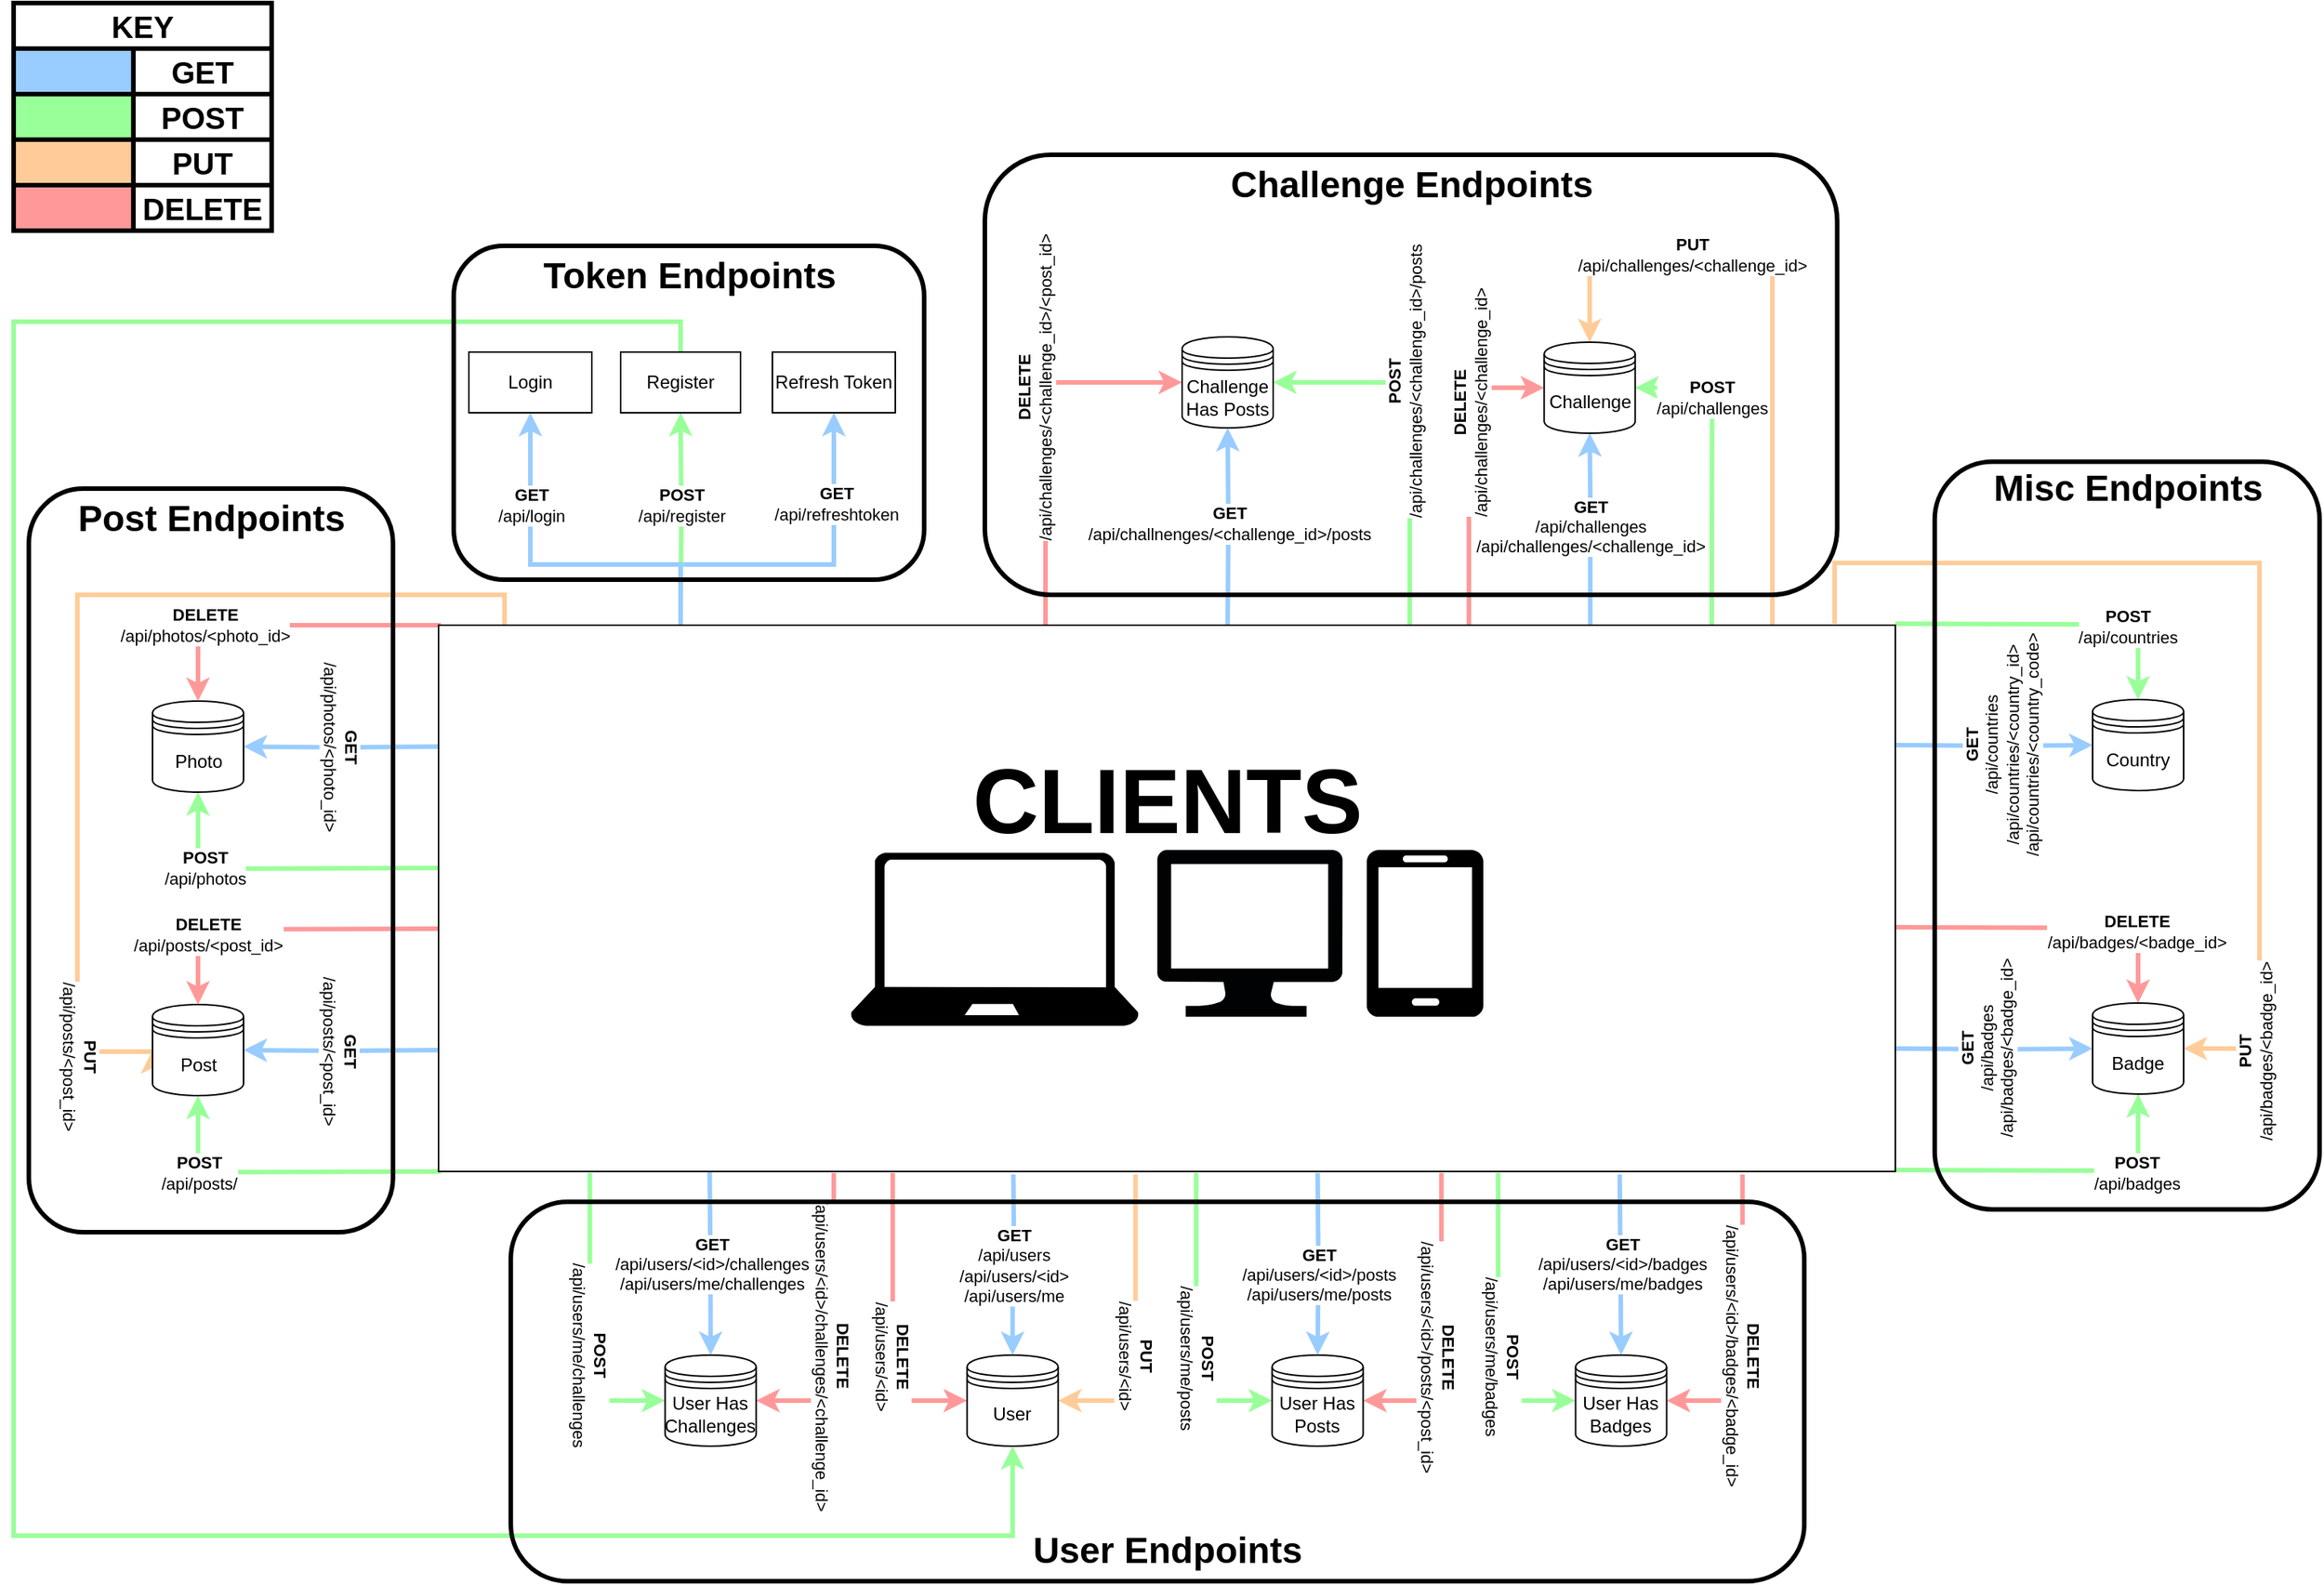 <mxfile version="16.5.2"><diagram id="taD-elSav43wi4Va5aXE" name="Page-1"><mxGraphModel dx="3197" dy="2432" grid="1" gridSize="10" guides="1" tooltips="1" connect="1" arrows="1" fold="1" page="1" pageScale="1" pageWidth="827" pageHeight="1169" math="0" shadow="0"><root><mxCell id="0"/><mxCell id="1" parent="0"/><mxCell id="PhTpWM-nqfyoFsTUOnU5-18" style="edgeStyle=orthogonalEdgeStyle;rounded=0;orthogonalLoop=1;jettySize=auto;html=1;exitX=0.5;exitY=1;exitDx=0;exitDy=0;entryX=0.5;entryY=0;entryDx=0;entryDy=0;strokeColor=#99CCFF;strokeWidth=3;" edge="1" parent="1" target="PhTpWM-nqfyoFsTUOnU5-2"><mxGeometry relative="1" as="geometry"><mxPoint x="298.8" y="441.96" as="sourcePoint"/></mxGeometry></mxCell><mxCell id="PhTpWM-nqfyoFsTUOnU5-31" value="&lt;b&gt;GET&lt;/b&gt;&lt;br&gt;/api/users&lt;br&gt;/api/users/&amp;lt;id&amp;gt;&lt;br&gt;/api/users/me" style="edgeLabel;html=1;align=center;verticalAlign=middle;resizable=0;points=[];rotation=0;" vertex="1" connectable="0" parent="PhTpWM-nqfyoFsTUOnU5-18"><mxGeometry x="-0.167" y="1" relative="1" as="geometry"><mxPoint x="-1" y="10" as="offset"/></mxGeometry></mxCell><mxCell id="PhTpWM-nqfyoFsTUOnU5-19" style="edgeStyle=orthogonalEdgeStyle;rounded=0;orthogonalLoop=1;jettySize=auto;html=1;exitX=0.5;exitY=0;exitDx=0;exitDy=0;entryX=0.5;entryY=1;entryDx=0;entryDy=0;strokeColor=#99CCFF;strokeWidth=3;" edge="1" parent="1"><mxGeometry relative="1" as="geometry"><mxPoint x="79.5" y="80" as="sourcePoint"/><mxPoint x="180.5" y="-60" as="targetPoint"/><Array as="points"><mxPoint x="79" y="40"/><mxPoint x="181" y="40"/></Array></mxGeometry></mxCell><mxCell id="PhTpWM-nqfyoFsTUOnU5-20" value="&lt;b&gt;GET&lt;/b&gt;&lt;br&gt;/api/refreshtoken" style="edgeLabel;html=1;align=center;verticalAlign=middle;resizable=0;points=[];rotation=0;" vertex="1" connectable="0" parent="PhTpWM-nqfyoFsTUOnU5-19"><mxGeometry x="0.154" y="-5" relative="1" as="geometry"><mxPoint x="3" y="-45" as="offset"/></mxGeometry></mxCell><mxCell id="PhTpWM-nqfyoFsTUOnU5-25" style="edgeStyle=orthogonalEdgeStyle;rounded=0;orthogonalLoop=1;jettySize=auto;html=1;exitX=0.5;exitY=0;exitDx=0;exitDy=0;entryX=0.5;entryY=1;entryDx=0;entryDy=0;strokeColor=#99FF99;strokeWidth=3;" edge="1" parent="1" target="PhTpWM-nqfyoFsTUOnU5-17"><mxGeometry relative="1" as="geometry"><mxPoint x="79.5" y="80" as="sourcePoint"/></mxGeometry></mxCell><mxCell id="PhTpWM-nqfyoFsTUOnU5-26" value="&lt;b&gt;POST&lt;br&gt;&lt;/b&gt;/api/register" style="edgeLabel;html=1;align=center;verticalAlign=middle;resizable=0;points=[];rotation=0;" vertex="1" connectable="0" parent="PhTpWM-nqfyoFsTUOnU5-25"><mxGeometry x="0.246" relative="1" as="geometry"><mxPoint y="8" as="offset"/></mxGeometry></mxCell><mxCell id="PhTpWM-nqfyoFsTUOnU5-28" style="edgeStyle=orthogonalEdgeStyle;rounded=0;orthogonalLoop=1;jettySize=auto;html=1;exitX=0.5;exitY=0;exitDx=0;exitDy=0;entryX=0.5;entryY=1;entryDx=0;entryDy=0;strokeColor=#99CCFF;strokeWidth=3;" edge="1" parent="1" target="PhTpWM-nqfyoFsTUOnU5-16"><mxGeometry relative="1" as="geometry"><mxPoint x="79.5" y="80" as="sourcePoint"/><Array as="points"><mxPoint x="79" y="40"/><mxPoint x="-19" y="40"/></Array></mxGeometry></mxCell><mxCell id="PhTpWM-nqfyoFsTUOnU5-29" value="&lt;b&gt;GET&lt;/b&gt;&lt;br&gt;/api/login" style="edgeLabel;html=1;align=center;verticalAlign=middle;resizable=0;points=[];rotation=0;" vertex="1" connectable="0" parent="PhTpWM-nqfyoFsTUOnU5-28"><mxGeometry x="0.43" y="-1" relative="1" as="geometry"><mxPoint x="-1" y="-7" as="offset"/></mxGeometry></mxCell><mxCell id="PhTpWM-nqfyoFsTUOnU5-32" style="edgeStyle=orthogonalEdgeStyle;rounded=0;orthogonalLoop=1;jettySize=auto;html=1;entryX=1;entryY=0.5;entryDx=0;entryDy=0;strokeWidth=3;strokeColor=#FFCC99;" edge="1" parent="1" target="PhTpWM-nqfyoFsTUOnU5-2"><mxGeometry relative="1" as="geometry"><mxPoint x="379.3" y="441.96" as="sourcePoint"/><mxPoint x="338.3" y="590.96" as="targetPoint"/><Array as="points"><mxPoint x="379.3" y="590.96"/></Array></mxGeometry></mxCell><mxCell id="PhTpWM-nqfyoFsTUOnU5-33" value="&lt;b&gt;PUT&lt;/b&gt;&lt;br&gt;/api/users/&amp;lt;id&amp;gt;" style="edgeLabel;html=1;align=center;verticalAlign=middle;resizable=0;points=[];rotation=90;" vertex="1" connectable="0" parent="PhTpWM-nqfyoFsTUOnU5-32"><mxGeometry x="-0.43" relative="1" as="geometry"><mxPoint y="62" as="offset"/></mxGeometry></mxCell><mxCell id="PhTpWM-nqfyoFsTUOnU5-34" style="edgeStyle=orthogonalEdgeStyle;rounded=0;orthogonalLoop=1;jettySize=auto;html=1;entryX=0;entryY=0.5;entryDx=0;entryDy=0;strokeColor=#FF9999;strokeWidth=3;" edge="1" parent="1" target="PhTpWM-nqfyoFsTUOnU5-2"><mxGeometry relative="1" as="geometry"><mxPoint x="219.3" y="440.96" as="sourcePoint"/><Array as="points"><mxPoint x="219.3" y="590.96"/></Array></mxGeometry></mxCell><mxCell id="PhTpWM-nqfyoFsTUOnU5-35" value="&lt;b&gt;DELETE&lt;/b&gt;&lt;br&gt;/api/users/&amp;lt;id&amp;gt;" style="edgeLabel;html=1;align=center;verticalAlign=middle;resizable=0;points=[];rotation=90;" vertex="1" connectable="0" parent="PhTpWM-nqfyoFsTUOnU5-34"><mxGeometry x="-0.344" relative="1" as="geometry"><mxPoint y="55" as="offset"/></mxGeometry></mxCell><mxCell id="PhTpWM-nqfyoFsTUOnU5-2" value="User" style="shape=datastore;whiteSpace=wrap;html=1;" vertex="1" parent="1"><mxGeometry x="268.3" y="560.96" width="60" height="60" as="geometry"/></mxCell><mxCell id="PhTpWM-nqfyoFsTUOnU5-42" style="edgeStyle=orthogonalEdgeStyle;rounded=0;orthogonalLoop=1;jettySize=auto;html=1;entryX=0.5;entryY=0;entryDx=0;entryDy=0;strokeColor=#99CCFF;strokeWidth=3;" edge="1" parent="1" target="PhTpWM-nqfyoFsTUOnU5-3"><mxGeometry relative="1" as="geometry"><mxPoint x="499.3" y="440.96" as="sourcePoint"/></mxGeometry></mxCell><mxCell id="PhTpWM-nqfyoFsTUOnU5-43" value="&lt;b&gt;GET&lt;/b&gt;&lt;br&gt;/api/users/&amp;lt;id&amp;gt;/posts&lt;br&gt;/api/users/me/posts" style="edgeLabel;html=1;align=center;verticalAlign=middle;resizable=0;points=[];" vertex="1" connectable="0" parent="PhTpWM-nqfyoFsTUOnU5-42"><mxGeometry x="-0.277" relative="1" as="geometry"><mxPoint y="23" as="offset"/></mxGeometry></mxCell><mxCell id="PhTpWM-nqfyoFsTUOnU5-45" style="edgeStyle=orthogonalEdgeStyle;rounded=0;orthogonalLoop=1;jettySize=auto;html=1;exitX=0.757;exitY=1;exitDx=0;exitDy=0;exitPerimeter=0;entryX=1;entryY=0.5;entryDx=0;entryDy=0;strokeColor=#FF9999;strokeWidth=3;" edge="1" parent="1" target="PhTpWM-nqfyoFsTUOnU5-3"><mxGeometry relative="1" as="geometry"><mxPoint x="579.3" y="470.96" as="targetPoint"/><mxPoint x="580.88" y="440.96" as="sourcePoint"/><Array as="points"><mxPoint x="581.3" y="590.96"/></Array></mxGeometry></mxCell><mxCell id="PhTpWM-nqfyoFsTUOnU5-46" value="&lt;b&gt;DELETE&lt;/b&gt;&lt;br&gt;/api/users/&amp;lt;id&amp;gt;/posts/&amp;lt;post_id&amp;gt;" style="edgeLabel;html=1;align=center;verticalAlign=middle;resizable=0;points=[];rotation=90;" vertex="1" connectable="0" parent="PhTpWM-nqfyoFsTUOnU5-45"><mxGeometry x="-0.46" y="1" relative="1" as="geometry"><mxPoint x="-3" y="66" as="offset"/></mxGeometry></mxCell><mxCell id="PhTpWM-nqfyoFsTUOnU5-53" style="edgeStyle=orthogonalEdgeStyle;rounded=0;orthogonalLoop=1;jettySize=auto;html=1;entryX=0;entryY=0.5;entryDx=0;entryDy=0;strokeColor=#99FF99;strokeWidth=3;" edge="1" parent="1" target="PhTpWM-nqfyoFsTUOnU5-3"><mxGeometry relative="1" as="geometry"><mxPoint x="419.3" y="500.96" as="targetPoint"/><mxPoint x="419.3" y="440.96" as="sourcePoint"/><Array as="points"><mxPoint x="419.3" y="440.96"/><mxPoint x="419.3" y="590.96"/></Array></mxGeometry></mxCell><mxCell id="PhTpWM-nqfyoFsTUOnU5-54" value="&lt;b&gt;POST&lt;/b&gt;&lt;br&gt;/api/users/me/posts" style="edgeLabel;html=1;align=center;verticalAlign=middle;resizable=0;points=[];rotation=90;" vertex="1" connectable="0" parent="PhTpWM-nqfyoFsTUOnU5-53"><mxGeometry x="-0.733" y="1" relative="1" as="geometry"><mxPoint y="95" as="offset"/></mxGeometry></mxCell><mxCell id="PhTpWM-nqfyoFsTUOnU5-3" value="User Has Posts" style="shape=datastore;whiteSpace=wrap;html=1;" vertex="1" parent="1"><mxGeometry x="469.3" y="560.96" width="60" height="60" as="geometry"/></mxCell><mxCell id="PhTpWM-nqfyoFsTUOnU5-48" style="edgeStyle=orthogonalEdgeStyle;rounded=0;orthogonalLoop=1;jettySize=auto;html=1;exitX=0.882;exitY=1.013;exitDx=0;exitDy=0;exitPerimeter=0;entryX=0.5;entryY=0;entryDx=0;entryDy=0;strokeColor=#99CCFF;strokeWidth=3;" edge="1" parent="1" target="PhTpWM-nqfyoFsTUOnU5-4"><mxGeometry relative="1" as="geometry"><mxPoint x="699.3" y="450.96" as="targetPoint"/><mxPoint x="698.38" y="442" as="sourcePoint"/></mxGeometry></mxCell><mxCell id="PhTpWM-nqfyoFsTUOnU5-49" value="&lt;b&gt;GET&lt;/b&gt;&lt;br&gt;/api/users/&amp;lt;id&amp;gt;/badges&lt;br&gt;/api/users/me/badges" style="edgeLabel;html=1;align=center;verticalAlign=middle;resizable=0;points=[];" vertex="1" connectable="0" parent="PhTpWM-nqfyoFsTUOnU5-48"><mxGeometry x="-0.25" y="1" relative="1" as="geometry"><mxPoint y="14" as="offset"/></mxGeometry></mxCell><mxCell id="PhTpWM-nqfyoFsTUOnU5-51" style="edgeStyle=orthogonalEdgeStyle;rounded=0;orthogonalLoop=1;jettySize=auto;html=1;entryX=1;entryY=0.5;entryDx=0;entryDy=0;strokeColor=#FF9999;strokeWidth=3;" edge="1" parent="1" target="PhTpWM-nqfyoFsTUOnU5-4"><mxGeometry relative="1" as="geometry"><mxPoint x="789.3" y="590.96" as="targetPoint"/><mxPoint x="779.3" y="441.96" as="sourcePoint"/><Array as="points"><mxPoint x="779.3" y="441.96"/><mxPoint x="779.3" y="590.96"/></Array></mxGeometry></mxCell><mxCell id="PhTpWM-nqfyoFsTUOnU5-52" value="&lt;b&gt;DELETE&lt;/b&gt;&lt;br&gt;/api/users/&amp;lt;id&amp;gt;/badges/&amp;lt;badge_id&amp;gt;" style="edgeLabel;html=1;align=center;verticalAlign=middle;resizable=0;points=[];rotation=90;" vertex="1" connectable="0" parent="PhTpWM-nqfyoFsTUOnU5-51"><mxGeometry x="-0.397" y="3" relative="1" as="geometry"><mxPoint x="-3" y="59" as="offset"/></mxGeometry></mxCell><mxCell id="PhTpWM-nqfyoFsTUOnU5-55" style="edgeStyle=orthogonalEdgeStyle;rounded=0;orthogonalLoop=1;jettySize=auto;html=1;entryX=0;entryY=0.5;entryDx=0;entryDy=0;strokeColor=#99FF99;strokeWidth=3;" edge="1" parent="1" target="PhTpWM-nqfyoFsTUOnU5-4"><mxGeometry relative="1" as="geometry"><mxPoint x="619.3" y="590.96" as="targetPoint"/><mxPoint x="618.3" y="440.96" as="sourcePoint"/><Array as="points"><mxPoint x="618.3" y="590.96"/></Array></mxGeometry></mxCell><mxCell id="PhTpWM-nqfyoFsTUOnU5-56" value="&lt;b&gt;POST&lt;/b&gt;&lt;br&gt;/api/users/me/badges" style="edgeLabel;html=1;align=center;verticalAlign=middle;resizable=0;points=[];rotation=90;" vertex="1" connectable="0" parent="PhTpWM-nqfyoFsTUOnU5-55"><mxGeometry x="0.071" y="3" relative="1" as="geometry"><mxPoint y="13" as="offset"/></mxGeometry></mxCell><mxCell id="PhTpWM-nqfyoFsTUOnU5-4" value="User Has Badges" style="shape=datastore;whiteSpace=wrap;html=1;" vertex="1" parent="1"><mxGeometry x="669.3" y="560.96" width="60" height="60" as="geometry"/></mxCell><mxCell id="PhTpWM-nqfyoFsTUOnU5-58" style="edgeStyle=orthogonalEdgeStyle;rounded=0;orthogonalLoop=1;jettySize=auto;html=1;exitX=0.244;exitY=0.988;exitDx=0;exitDy=0;exitPerimeter=0;entryX=0.5;entryY=0;entryDx=0;entryDy=0;strokeColor=#99CCFF;strokeWidth=3;" edge="1" parent="1" target="PhTpWM-nqfyoFsTUOnU5-5"><mxGeometry relative="1" as="geometry"><mxPoint x="99.3" y="510.96" as="targetPoint"/><mxPoint x="98.66" y="440" as="sourcePoint"/></mxGeometry></mxCell><mxCell id="PhTpWM-nqfyoFsTUOnU5-59" value="&lt;b&gt;GET&lt;/b&gt;&lt;br&gt;/api/users/&amp;lt;id&amp;gt;/challenges&lt;br&gt;/api/users/me/challenges" style="edgeLabel;html=1;align=center;verticalAlign=middle;resizable=0;points=[];" vertex="1" connectable="0" parent="PhTpWM-nqfyoFsTUOnU5-58"><mxGeometry x="-0.244" y="-1" relative="1" as="geometry"><mxPoint x="2" y="15" as="offset"/></mxGeometry></mxCell><mxCell id="PhTpWM-nqfyoFsTUOnU5-60" style="edgeStyle=orthogonalEdgeStyle;rounded=0;orthogonalLoop=1;jettySize=auto;html=1;exitX=0.331;exitY=1;exitDx=0;exitDy=0;exitPerimeter=0;entryX=1;entryY=0.5;entryDx=0;entryDy=0;strokeColor=#FF9999;strokeWidth=3;" edge="1" parent="1" target="PhTpWM-nqfyoFsTUOnU5-5"><mxGeometry relative="1" as="geometry"><mxPoint x="159.3" y="590.96" as="targetPoint"/><mxPoint x="180.44" y="440.96" as="sourcePoint"/><Array as="points"><mxPoint x="180.3" y="590.96"/></Array></mxGeometry></mxCell><mxCell id="PhTpWM-nqfyoFsTUOnU5-61" value="&lt;b&gt;DELETE&lt;/b&gt;&lt;br&gt;/api/users/&amp;lt;id&amp;gt;/challenges/&amp;lt;challenge_id&amp;gt;" style="edgeLabel;html=1;align=center;verticalAlign=middle;resizable=0;points=[];rotation=90;" vertex="1" connectable="0" parent="PhTpWM-nqfyoFsTUOnU5-60"><mxGeometry x="-0.015" y="-3" relative="1" as="geometry"><mxPoint x="2" y="21" as="offset"/></mxGeometry></mxCell><mxCell id="PhTpWM-nqfyoFsTUOnU5-62" style="edgeStyle=orthogonalEdgeStyle;rounded=0;orthogonalLoop=1;jettySize=auto;html=1;exitX=0.16;exitY=1;exitDx=0;exitDy=0;exitPerimeter=0;entryX=0;entryY=0.5;entryDx=0;entryDy=0;strokeColor=#99FF99;strokeWidth=3;" edge="1" parent="1" target="PhTpWM-nqfyoFsTUOnU5-5"><mxGeometry relative="1" as="geometry"><mxPoint x="19.3" y="550.96" as="targetPoint"/><mxPoint x="19.7" y="440.96" as="sourcePoint"/><Array as="points"><mxPoint x="19.3" y="590.96"/></Array></mxGeometry></mxCell><mxCell id="PhTpWM-nqfyoFsTUOnU5-63" value="&lt;b&gt;POST&lt;/b&gt;&lt;br&gt;/api/users/me/challenges" style="edgeLabel;html=1;align=center;verticalAlign=middle;resizable=0;points=[];rotation=90;" vertex="1" connectable="0" parent="PhTpWM-nqfyoFsTUOnU5-62"><mxGeometry x="-0.098" relative="1" as="geometry"><mxPoint y="30" as="offset"/></mxGeometry></mxCell><mxCell id="PhTpWM-nqfyoFsTUOnU5-5" value="User Has Challenges" style="shape=datastore;whiteSpace=wrap;html=1;" vertex="1" parent="1"><mxGeometry x="69.3" y="560.96" width="60" height="60" as="geometry"/></mxCell><mxCell id="PhTpWM-nqfyoFsTUOnU5-74" style="edgeStyle=orthogonalEdgeStyle;rounded=0;orthogonalLoop=1;jettySize=auto;html=1;entryX=1;entryY=0.5;entryDx=0;entryDy=0;strokeColor=#99CCFF;strokeWidth=3;" edge="1" parent="1" target="PhTpWM-nqfyoFsTUOnU5-6"><mxGeometry relative="1" as="geometry"><mxPoint x="-128.5" y="360.5" as="targetPoint"/><mxPoint x="-78.5" y="360" as="sourcePoint"/></mxGeometry></mxCell><mxCell id="PhTpWM-nqfyoFsTUOnU5-75" value="&lt;b&gt;GET&lt;/b&gt;&lt;br&gt;/api/posts/&amp;lt;post_id&amp;gt;" style="edgeLabel;html=1;align=center;verticalAlign=middle;resizable=0;points=[];rotation=90;" vertex="1" connectable="0" parent="PhTpWM-nqfyoFsTUOnU5-74"><mxGeometry x="0.256" y="3" relative="1" as="geometry"><mxPoint x="15" y="-3" as="offset"/></mxGeometry></mxCell><mxCell id="PhTpWM-nqfyoFsTUOnU5-76" style="edgeStyle=orthogonalEdgeStyle;rounded=0;orthogonalLoop=1;jettySize=auto;html=1;entryX=0.5;entryY=1;entryDx=0;entryDy=0;strokeColor=#99FF99;strokeWidth=3;" edge="1" parent="1" target="PhTpWM-nqfyoFsTUOnU5-6"><mxGeometry relative="1" as="geometry"><mxPoint x="-238.5" y="430" as="targetPoint"/><mxPoint x="-78.5" y="440" as="sourcePoint"/></mxGeometry></mxCell><mxCell id="PhTpWM-nqfyoFsTUOnU5-77" value="&lt;b&gt;POST&lt;/b&gt;&lt;br&gt;/api/posts/" style="edgeLabel;html=1;align=center;verticalAlign=middle;resizable=0;points=[];" vertex="1" connectable="0" parent="PhTpWM-nqfyoFsTUOnU5-76"><mxGeometry x="0.532" relative="1" as="geometry"><mxPoint y="1" as="offset"/></mxGeometry></mxCell><mxCell id="PhTpWM-nqfyoFsTUOnU5-78" style="edgeStyle=orthogonalEdgeStyle;rounded=0;orthogonalLoop=1;jettySize=auto;html=1;entryX=0.5;entryY=0;entryDx=0;entryDy=0;strokeColor=#FF9999;strokeWidth=3;" edge="1" parent="1" target="PhTpWM-nqfyoFsTUOnU5-6"><mxGeometry relative="1" as="geometry"><mxPoint x="-238.5" y="280" as="targetPoint"/><mxPoint x="-78.5" y="280" as="sourcePoint"/></mxGeometry></mxCell><mxCell id="PhTpWM-nqfyoFsTUOnU5-79" value="&lt;b&gt;DELETE&lt;/b&gt;&lt;br&gt;/api/posts/&amp;lt;post_id&amp;gt;" style="edgeLabel;html=1;align=center;verticalAlign=middle;resizable=0;points=[];" vertex="1" connectable="0" parent="PhTpWM-nqfyoFsTUOnU5-78"><mxGeometry x="-0.125" y="3" relative="1" as="geometry"><mxPoint x="-62" as="offset"/></mxGeometry></mxCell><mxCell id="PhTpWM-nqfyoFsTUOnU5-80" style="edgeStyle=orthogonalEdgeStyle;rounded=0;orthogonalLoop=1;jettySize=auto;html=1;entryX=0;entryY=0.5;entryDx=0;entryDy=0;strokeWidth=3;strokeColor=#FFCC99;" edge="1" parent="1" target="PhTpWM-nqfyoFsTUOnU5-6"><mxGeometry relative="1" as="geometry"><mxPoint x="-348.5" y="360.5" as="targetPoint"/><mxPoint x="-36.5" y="80" as="sourcePoint"/><Array as="points"><mxPoint x="-36" y="60"/><mxPoint x="-318" y="60"/><mxPoint x="-318" y="361"/><mxPoint x="-268" y="361"/></Array></mxGeometry></mxCell><mxCell id="PhTpWM-nqfyoFsTUOnU5-81" value="&lt;b&gt;PUT&lt;/b&gt;&lt;br&gt;/api/posts/&amp;lt;post_id&amp;gt;" style="edgeLabel;html=1;align=center;verticalAlign=middle;resizable=0;points=[];rotation=90;" vertex="1" connectable="0" parent="PhTpWM-nqfyoFsTUOnU5-80"><mxGeometry x="0.853" y="-3" relative="1" as="geometry"><mxPoint x="-1" as="offset"/></mxGeometry></mxCell><mxCell id="PhTpWM-nqfyoFsTUOnU5-6" value="Post" style="shape=datastore;whiteSpace=wrap;html=1;rotation=0;" vertex="1" parent="1"><mxGeometry x="-268.5" y="330" width="60" height="60" as="geometry"/></mxCell><mxCell id="PhTpWM-nqfyoFsTUOnU5-66" style="edgeStyle=orthogonalEdgeStyle;rounded=0;orthogonalLoop=1;jettySize=auto;html=1;entryX=1;entryY=0.5;entryDx=0;entryDy=0;strokeColor=#99CCFF;strokeWidth=3;" edge="1" parent="1" target="PhTpWM-nqfyoFsTUOnU5-7"><mxGeometry relative="1" as="geometry"><mxPoint x="-158.5" y="160.5" as="targetPoint"/><mxPoint x="-78.5" y="160" as="sourcePoint"/></mxGeometry></mxCell><mxCell id="PhTpWM-nqfyoFsTUOnU5-67" value="&lt;b&gt;GET&lt;/b&gt;&lt;br&gt;/api/photos/&amp;lt;photo_id&amp;gt;" style="edgeLabel;html=1;align=center;verticalAlign=middle;resizable=0;points=[];rotation=90;" vertex="1" connectable="0" parent="PhTpWM-nqfyoFsTUOnU5-66"><mxGeometry x="0.215" y="-1" relative="1" as="geometry"><mxPoint x="13" y="1" as="offset"/></mxGeometry></mxCell><mxCell id="PhTpWM-nqfyoFsTUOnU5-68" style="edgeStyle=orthogonalEdgeStyle;rounded=0;orthogonalLoop=1;jettySize=auto;html=1;entryX=0.5;entryY=1;entryDx=0;entryDy=0;strokeColor=#99FF99;strokeWidth=3;" edge="1" parent="1" target="PhTpWM-nqfyoFsTUOnU5-7"><mxGeometry relative="1" as="geometry"><mxPoint x="-238.5" y="240" as="targetPoint"/><mxPoint x="-78.5" y="240" as="sourcePoint"/></mxGeometry></mxCell><mxCell id="PhTpWM-nqfyoFsTUOnU5-70" value="&lt;b&gt;POST&lt;/b&gt;&lt;br&gt;/api/photos" style="edgeLabel;html=1;align=center;verticalAlign=middle;resizable=0;points=[];" vertex="1" connectable="0" parent="PhTpWM-nqfyoFsTUOnU5-68"><mxGeometry y="-1" relative="1" as="geometry"><mxPoint x="-50" as="offset"/></mxGeometry></mxCell><mxCell id="PhTpWM-nqfyoFsTUOnU5-7" value="Photo" style="shape=datastore;whiteSpace=wrap;html=1;rotation=0;" vertex="1" parent="1"><mxGeometry x="-268.5" y="130" width="60" height="60" as="geometry"/></mxCell><mxCell id="PhTpWM-nqfyoFsTUOnU5-86" style="edgeStyle=orthogonalEdgeStyle;rounded=0;orthogonalLoop=1;jettySize=auto;html=1;entryX=0;entryY=0.5;entryDx=0;entryDy=0;strokeColor=#99CCFF;strokeWidth=3;" edge="1" parent="1" target="PhTpWM-nqfyoFsTUOnU5-8"><mxGeometry relative="1" as="geometry"><mxPoint x="950" y="359" as="targetPoint"/><mxPoint x="880" y="359" as="sourcePoint"/></mxGeometry></mxCell><mxCell id="PhTpWM-nqfyoFsTUOnU5-89" value="&lt;b&gt;GET&lt;/b&gt;&lt;br&gt;/api/badges&lt;br&gt;/api/badges/&amp;lt;badge_id&amp;gt;" style="edgeLabel;html=1;align=center;verticalAlign=middle;resizable=0;points=[];rotation=-90;" vertex="1" connectable="0" parent="PhTpWM-nqfyoFsTUOnU5-86"><mxGeometry x="-0.229" y="2" relative="1" as="geometry"><mxPoint x="10" y="2" as="offset"/></mxGeometry></mxCell><mxCell id="PhTpWM-nqfyoFsTUOnU5-90" style="edgeStyle=orthogonalEdgeStyle;rounded=0;orthogonalLoop=1;jettySize=auto;html=1;entryX=0.5;entryY=1;entryDx=0;entryDy=0;strokeColor=#99FF99;strokeWidth=3;" edge="1" parent="1" target="PhTpWM-nqfyoFsTUOnU5-8"><mxGeometry relative="1" as="geometry"><mxPoint x="1040" y="439" as="targetPoint"/><mxPoint x="880" y="439" as="sourcePoint"/></mxGeometry></mxCell><mxCell id="PhTpWM-nqfyoFsTUOnU5-92" value="&lt;b&gt;POST&lt;/b&gt;&lt;br&gt;/api/badges" style="edgeLabel;html=1;align=center;verticalAlign=middle;resizable=0;points=[];" vertex="1" connectable="0" parent="PhTpWM-nqfyoFsTUOnU5-90"><mxGeometry x="0.507" relative="1" as="geometry"><mxPoint y="1" as="offset"/></mxGeometry></mxCell><mxCell id="PhTpWM-nqfyoFsTUOnU5-93" style="edgeStyle=orthogonalEdgeStyle;rounded=0;orthogonalLoop=1;jettySize=auto;html=1;entryX=0.5;entryY=0;entryDx=0;entryDy=0;strokeColor=#FF9999;strokeWidth=3;" edge="1" parent="1" target="PhTpWM-nqfyoFsTUOnU5-8"><mxGeometry relative="1" as="geometry"><mxPoint x="1040" y="279" as="targetPoint"/><mxPoint x="880" y="279" as="sourcePoint"/></mxGeometry></mxCell><mxCell id="PhTpWM-nqfyoFsTUOnU5-95" value="&lt;b&gt;DELETE&lt;/b&gt;&lt;br&gt;/api/badges/&amp;lt;badge_id&amp;gt;" style="edgeLabel;html=1;align=center;verticalAlign=middle;resizable=0;points=[];" vertex="1" connectable="0" parent="PhTpWM-nqfyoFsTUOnU5-93"><mxGeometry x="0.517" y="-1" relative="1" as="geometry"><mxPoint y="1" as="offset"/></mxGeometry></mxCell><mxCell id="PhTpWM-nqfyoFsTUOnU5-96" style="edgeStyle=orthogonalEdgeStyle;rounded=0;orthogonalLoop=1;jettySize=auto;html=1;entryX=1;entryY=0.5;entryDx=0;entryDy=0;strokeWidth=3;strokeColor=#FFCC99;" edge="1" parent="1" target="PhTpWM-nqfyoFsTUOnU5-8"><mxGeometry relative="1" as="geometry"><mxPoint x="1170" y="359.5" as="targetPoint"/><mxPoint x="840" y="79" as="sourcePoint"/><Array as="points"><mxPoint x="1120" y="39"/><mxPoint x="1120" y="359"/></Array></mxGeometry></mxCell><mxCell id="PhTpWM-nqfyoFsTUOnU5-97" value="&lt;b&gt;PUT&lt;/b&gt;&lt;br&gt;/api/badges/&amp;lt;badge_id&amp;gt;" style="edgeLabel;html=1;align=center;verticalAlign=middle;resizable=0;points=[];rotation=-90;" vertex="1" connectable="0" parent="PhTpWM-nqfyoFsTUOnU5-96"><mxGeometry x="0.864" y="2" relative="1" as="geometry"><mxPoint as="offset"/></mxGeometry></mxCell><mxCell id="PhTpWM-nqfyoFsTUOnU5-8" value="Badge" style="shape=datastore;whiteSpace=wrap;html=1;" vertex="1" parent="1"><mxGeometry x="1010" y="329" width="60" height="60" as="geometry"/></mxCell><mxCell id="PhTpWM-nqfyoFsTUOnU5-82" style="edgeStyle=orthogonalEdgeStyle;rounded=0;orthogonalLoop=1;jettySize=auto;html=1;entryX=0;entryY=0.5;entryDx=0;entryDy=0;strokeColor=#99CCFF;strokeWidth=3;" edge="1" parent="1" target="PhTpWM-nqfyoFsTUOnU5-9"><mxGeometry relative="1" as="geometry"><mxPoint x="930" y="159.5" as="targetPoint"/><mxPoint x="880" y="159" as="sourcePoint"/></mxGeometry></mxCell><mxCell id="PhTpWM-nqfyoFsTUOnU5-83" value="&lt;b&gt;GET&lt;/b&gt;&lt;br&gt;/api/countries&lt;br&gt;/api/countries/&amp;lt;country_id&amp;gt;&lt;br&gt;/api/countries/&amp;lt;country_code&amp;gt;" style="edgeLabel;html=1;align=center;verticalAlign=middle;resizable=0;points=[];rotation=-90;" vertex="1" connectable="0" parent="PhTpWM-nqfyoFsTUOnU5-82"><mxGeometry x="0.215" relative="1" as="geometry"><mxPoint x="-9" as="offset"/></mxGeometry></mxCell><mxCell id="PhTpWM-nqfyoFsTUOnU5-84" style="edgeStyle=orthogonalEdgeStyle;rounded=0;orthogonalLoop=1;jettySize=auto;html=1;entryX=0.5;entryY=0;entryDx=0;entryDy=0;strokeColor=#99FF99;strokeWidth=3;" edge="1" parent="1" target="PhTpWM-nqfyoFsTUOnU5-9"><mxGeometry relative="1" as="geometry"><mxPoint x="1040" y="79" as="targetPoint"/><mxPoint x="880" y="79" as="sourcePoint"/></mxGeometry></mxCell><mxCell id="PhTpWM-nqfyoFsTUOnU5-85" value="&lt;b&gt;POST&lt;/b&gt;&lt;br&gt;/api/countries" style="edgeLabel;html=1;align=center;verticalAlign=middle;resizable=0;points=[];" vertex="1" connectable="0" parent="PhTpWM-nqfyoFsTUOnU5-84"><mxGeometry x="0.463" y="-1" relative="1" as="geometry"><mxPoint as="offset"/></mxGeometry></mxCell><mxCell id="PhTpWM-nqfyoFsTUOnU5-9" value="Country" style="shape=datastore;whiteSpace=wrap;html=1;" vertex="1" parent="1"><mxGeometry x="1010" y="129" width="60" height="60" as="geometry"/></mxCell><mxCell id="PhTpWM-nqfyoFsTUOnU5-98" style="edgeStyle=orthogonalEdgeStyle;rounded=0;orthogonalLoop=1;jettySize=auto;html=1;entryX=0.5;entryY=1;entryDx=0;entryDy=0;strokeColor=#99CCFF;strokeWidth=3;" edge="1" parent="1" target="PhTpWM-nqfyoFsTUOnU5-10"><mxGeometry relative="1" as="geometry"><mxPoint x="678.05" y="33.5" as="targetPoint"/><mxPoint x="679" y="80" as="sourcePoint"/><Array as="points"><mxPoint x="678.3" y="-6.5"/><mxPoint x="678.3" y="-6.5"/></Array></mxGeometry></mxCell><mxCell id="PhTpWM-nqfyoFsTUOnU5-99" value="&lt;b&gt;GET&lt;/b&gt;&lt;br&gt;/api/challenges&lt;br&gt;/api/challenges/&amp;lt;challenge_id&amp;gt;" style="edgeLabel;html=1;align=center;verticalAlign=middle;resizable=0;points=[];" vertex="1" connectable="0" parent="PhTpWM-nqfyoFsTUOnU5-98"><mxGeometry x="-0.236" y="-3" relative="1" as="geometry"><mxPoint x="-3" y="-17" as="offset"/></mxGeometry></mxCell><mxCell id="PhTpWM-nqfyoFsTUOnU5-100" style="edgeStyle=orthogonalEdgeStyle;rounded=0;orthogonalLoop=1;jettySize=auto;html=1;entryX=1;entryY=0.5;entryDx=0;entryDy=0;strokeColor=#99FF99;strokeWidth=3;" edge="1" parent="1" target="PhTpWM-nqfyoFsTUOnU5-10"><mxGeometry relative="1" as="geometry"><mxPoint x="799.3" y="23.5" as="targetPoint"/><mxPoint x="759" y="80" as="sourcePoint"/><Array as="points"><mxPoint x="759.3" y="63.5"/><mxPoint x="759.3" y="-76.5"/></Array></mxGeometry></mxCell><mxCell id="PhTpWM-nqfyoFsTUOnU5-101" value="&lt;b&gt;POST&lt;/b&gt;&lt;br&gt;/api/challenges" style="edgeLabel;html=1;align=center;verticalAlign=middle;resizable=0;points=[];" vertex="1" connectable="0" parent="PhTpWM-nqfyoFsTUOnU5-100"><mxGeometry x="0.235" relative="1" as="geometry"><mxPoint y="-22" as="offset"/></mxGeometry></mxCell><mxCell id="PhTpWM-nqfyoFsTUOnU5-102" style="edgeStyle=orthogonalEdgeStyle;rounded=0;orthogonalLoop=1;jettySize=auto;html=1;entryX=0;entryY=0.5;entryDx=0;entryDy=0;strokeColor=#FF9999;strokeWidth=3;" edge="1" parent="1" target="PhTpWM-nqfyoFsTUOnU5-10"><mxGeometry relative="1" as="geometry"><mxPoint x="599.3" y="33.5" as="targetPoint"/><mxPoint x="599" y="80" as="sourcePoint"/><Array as="points"><mxPoint x="599.3" y="-76.5"/></Array></mxGeometry></mxCell><mxCell id="PhTpWM-nqfyoFsTUOnU5-103" value="&lt;b&gt;DELETE&lt;/b&gt;&lt;br&gt;/api/challenges/&amp;lt;challenge_id&amp;gt;" style="edgeLabel;html=1;align=center;verticalAlign=middle;resizable=0;points=[];rotation=-90;" vertex="1" connectable="0" parent="PhTpWM-nqfyoFsTUOnU5-102"><mxGeometry x="0.421" y="-1" relative="1" as="geometry"><mxPoint as="offset"/></mxGeometry></mxCell><mxCell id="PhTpWM-nqfyoFsTUOnU5-104" style="edgeStyle=orthogonalEdgeStyle;rounded=0;orthogonalLoop=1;jettySize=auto;html=1;entryX=0.5;entryY=0;entryDx=0;entryDy=0;strokeWidth=3;strokeColor=#FFCC99;" edge="1" parent="1" target="PhTpWM-nqfyoFsTUOnU5-10"><mxGeometry relative="1" as="geometry"><mxPoint x="869.3" y="-86.5" as="targetPoint"/><mxPoint x="799" y="80" as="sourcePoint"/><Array as="points"><mxPoint x="799.3" y="-156.5"/><mxPoint x="678.3" y="-156.5"/></Array></mxGeometry></mxCell><mxCell id="PhTpWM-nqfyoFsTUOnU5-105" value="&lt;b&gt;PUT&lt;/b&gt;&lt;br&gt;/api/challenges/&amp;lt;challenge_id&amp;gt;" style="edgeLabel;html=1;align=center;verticalAlign=middle;resizable=0;points=[];" vertex="1" connectable="0" parent="PhTpWM-nqfyoFsTUOnU5-104"><mxGeometry x="0.744" y="-4" relative="1" as="geometry"><mxPoint x="65" y="-4" as="offset"/></mxGeometry></mxCell><mxCell id="PhTpWM-nqfyoFsTUOnU5-10" value="Challenge" style="shape=datastore;whiteSpace=wrap;html=1;" vertex="1" parent="1"><mxGeometry x="648.6" y="-106.5" width="60" height="60" as="geometry"/></mxCell><mxCell id="PhTpWM-nqfyoFsTUOnU5-106" style="edgeStyle=orthogonalEdgeStyle;rounded=0;orthogonalLoop=1;jettySize=auto;html=1;entryX=0.5;entryY=1;entryDx=0;entryDy=0;strokeColor=#99CCFF;strokeWidth=3;" edge="1" parent="1" target="PhTpWM-nqfyoFsTUOnU5-11"><mxGeometry relative="1" as="geometry"><mxPoint x="440" y="30" as="targetPoint"/><mxPoint x="440" y="80" as="sourcePoint"/></mxGeometry></mxCell><mxCell id="PhTpWM-nqfyoFsTUOnU5-107" value="&lt;b&gt;GET&lt;br&gt;&lt;/b&gt;/api/challnenges/&amp;lt;challenge_id&amp;gt;/posts" style="edgeLabel;html=1;align=center;verticalAlign=middle;resizable=0;points=[];" vertex="1" connectable="0" parent="PhTpWM-nqfyoFsTUOnU5-106"><mxGeometry x="-0.236" relative="1" as="geometry"><mxPoint y="-17" as="offset"/></mxGeometry></mxCell><mxCell id="PhTpWM-nqfyoFsTUOnU5-108" style="edgeStyle=orthogonalEdgeStyle;rounded=0;orthogonalLoop=1;jettySize=auto;html=1;entryX=1;entryY=0.5;entryDx=0;entryDy=0;strokeColor=#99FF99;strokeWidth=3;" edge="1" parent="1" target="PhTpWM-nqfyoFsTUOnU5-11"><mxGeometry relative="1" as="geometry"><mxPoint x="560" y="20" as="targetPoint"/><mxPoint x="560" y="80" as="sourcePoint"/><Array as="points"><mxPoint x="560" y="60"/><mxPoint x="560" y="-80"/></Array></mxGeometry></mxCell><mxCell id="PhTpWM-nqfyoFsTUOnU5-109" value="&lt;b&gt;POST&lt;/b&gt;&lt;br&gt;/api/challenges/&amp;lt;challenge_id&amp;gt;/posts" style="edgeLabel;html=1;align=center;verticalAlign=middle;resizable=0;points=[];rotation=-90;" vertex="1" connectable="0" parent="PhTpWM-nqfyoFsTUOnU5-108"><mxGeometry x="0.315" relative="1" as="geometry"><mxPoint x="1" as="offset"/></mxGeometry></mxCell><mxCell id="PhTpWM-nqfyoFsTUOnU5-110" style="edgeStyle=orthogonalEdgeStyle;rounded=0;orthogonalLoop=1;jettySize=auto;html=1;entryX=0;entryY=0.5;entryDx=0;entryDy=0;strokeColor=#FF9999;strokeWidth=3;" edge="1" parent="1" target="PhTpWM-nqfyoFsTUOnU5-11"><mxGeometry relative="1" as="geometry"><mxPoint x="330" y="-79.5" as="targetPoint"/><mxPoint x="320" y="80" as="sourcePoint"/><Array as="points"><mxPoint x="320" y="-80"/></Array></mxGeometry></mxCell><mxCell id="PhTpWM-nqfyoFsTUOnU5-111" value="&lt;b&gt;DELETE&lt;/b&gt;&lt;br&gt;/api/challenges/&amp;lt;challenge_id&amp;gt;/&amp;lt;post_id&amp;gt;" style="edgeLabel;html=1;align=center;verticalAlign=middle;resizable=0;points=[];rotation=-90;" vertex="1" connectable="0" parent="PhTpWM-nqfyoFsTUOnU5-110"><mxGeometry x="0.293" y="-4" relative="1" as="geometry"><mxPoint x="-9" as="offset"/></mxGeometry></mxCell><mxCell id="PhTpWM-nqfyoFsTUOnU5-11" value="Challenge Has Posts" style="shape=datastore;whiteSpace=wrap;html=1;" vertex="1" parent="1"><mxGeometry x="410" y="-110" width="60" height="60" as="geometry"/></mxCell><mxCell id="PhTpWM-nqfyoFsTUOnU5-15" value="Refresh Token" style="rounded=0;whiteSpace=wrap;html=1;" vertex="1" parent="1"><mxGeometry x="140" y="-100" width="81" height="40" as="geometry"/></mxCell><mxCell id="PhTpWM-nqfyoFsTUOnU5-16" value="Login" style="rounded=0;whiteSpace=wrap;html=1;" vertex="1" parent="1"><mxGeometry x="-60" y="-100" width="81" height="40" as="geometry"/></mxCell><mxCell id="PhTpWM-nqfyoFsTUOnU5-116" style="edgeStyle=orthogonalEdgeStyle;rounded=0;orthogonalLoop=1;jettySize=auto;html=1;exitX=0.5;exitY=0;exitDx=0;exitDy=0;entryX=0.5;entryY=1;entryDx=0;entryDy=0;fontFamily=Helvetica;fontSize=60;strokeColor=#99FF99;strokeWidth=3;" edge="1" parent="1" source="PhTpWM-nqfyoFsTUOnU5-17" target="PhTpWM-nqfyoFsTUOnU5-2"><mxGeometry relative="1" as="geometry"><Array as="points"><mxPoint x="80" y="-120"/><mxPoint x="-360" y="-120"/><mxPoint x="-360" y="680"/><mxPoint x="298" y="680"/></Array></mxGeometry></mxCell><mxCell id="PhTpWM-nqfyoFsTUOnU5-17" value="Register" style="rounded=0;whiteSpace=wrap;html=1;" vertex="1" parent="1"><mxGeometry x="40" y="-100" width="79" height="40" as="geometry"/></mxCell><mxCell id="PhTpWM-nqfyoFsTUOnU5-72" style="edgeStyle=orthogonalEdgeStyle;rounded=0;orthogonalLoop=1;jettySize=auto;html=1;entryX=0.5;entryY=0;entryDx=0;entryDy=0;strokeColor=#FF9999;strokeWidth=3;" edge="1" parent="1" target="PhTpWM-nqfyoFsTUOnU5-7"><mxGeometry relative="1" as="geometry"><mxPoint x="-78.5" y="80" as="sourcePoint"/><Array as="points"><mxPoint x="-238.5" y="80"/></Array></mxGeometry></mxCell><mxCell id="PhTpWM-nqfyoFsTUOnU5-73" value="&lt;b&gt;DELETE&lt;/b&gt;&lt;br&gt;/api/photos/&amp;lt;photo_id&amp;gt;" style="edgeLabel;html=1;align=center;verticalAlign=middle;resizable=0;points=[];" vertex="1" connectable="0" parent="PhTpWM-nqfyoFsTUOnU5-72"><mxGeometry x="0.188" y="1" relative="1" as="geometry"><mxPoint x="-31" y="-1" as="offset"/></mxGeometry></mxCell><mxCell id="PhTpWM-nqfyoFsTUOnU5-64" value="" style="rounded=0;whiteSpace=wrap;html=1;" vertex="1" parent="1"><mxGeometry x="-80" y="80" width="960" height="360" as="geometry"/></mxCell><mxCell id="PhTpWM-nqfyoFsTUOnU5-112" value="" style="verticalLabelPosition=bottom;html=1;verticalAlign=top;align=center;strokeColor=none;fillColor=#000203;shape=mxgraph.azure.computer;pointerEvents=1;" vertex="1" parent="1"><mxGeometry x="393.5" y="228" width="122.22" height="110" as="geometry"/></mxCell><mxCell id="PhTpWM-nqfyoFsTUOnU5-113" value="" style="verticalLabelPosition=bottom;html=1;verticalAlign=top;align=center;strokeColor=none;fillColor=#000000;shape=mxgraph.azure.mobile;pointerEvents=1;fontFamily=Helvetica;fontSize=60;" vertex="1" parent="1"><mxGeometry x="531.5" y="228" width="77" height="110" as="geometry"/></mxCell><mxCell id="PhTpWM-nqfyoFsTUOnU5-114" value="" style="verticalLabelPosition=bottom;html=1;verticalAlign=top;align=center;strokeColor=none;fillColor=#000000;shape=mxgraph.azure.laptop;pointerEvents=1;fontFamily=Helvetica;fontSize=60;" vertex="1" parent="1"><mxGeometry x="191.5" y="230" width="190" height="114" as="geometry"/></mxCell><mxCell id="PhTpWM-nqfyoFsTUOnU5-115" value="&lt;font style=&quot;font-size: 60px&quot;&gt;CLIENTS&lt;/font&gt;" style="text;strokeColor=none;fillColor=none;html=1;fontSize=24;fontStyle=1;verticalAlign=middle;align=center;fontFamily=Helvetica;" vertex="1" parent="1"><mxGeometry x="344" y="176" width="112" height="40" as="geometry"/></mxCell><mxCell id="PhTpWM-nqfyoFsTUOnU5-117" value="" style="rounded=1;whiteSpace=wrap;html=1;fontFamily=Helvetica;fontSize=60;fillColor=none;strokeWidth=3;" vertex="1" parent="1"><mxGeometry x="-70" y="-170" width="310" height="220" as="geometry"/></mxCell><mxCell id="PhTpWM-nqfyoFsTUOnU5-118" value="Token Endpoints" style="text;strokeColor=none;fillColor=none;html=1;fontSize=24;fontStyle=1;verticalAlign=middle;align=center;fontFamily=Helvetica;" vertex="1" parent="1"><mxGeometry x="35" y="-170" width="100" height="40" as="geometry"/></mxCell><mxCell id="PhTpWM-nqfyoFsTUOnU5-119" value="" style="rounded=1;whiteSpace=wrap;html=1;fontFamily=Helvetica;fontSize=60;fillColor=none;strokeWidth=3;" vertex="1" parent="1"><mxGeometry x="280" y="-230" width="561.7" height="290" as="geometry"/></mxCell><mxCell id="PhTpWM-nqfyoFsTUOnU5-120" value="Challenge Endpoints" style="text;strokeColor=none;fillColor=none;html=1;fontSize=24;fontStyle=1;verticalAlign=middle;align=center;fontFamily=Helvetica;" vertex="1" parent="1"><mxGeometry x="510.85" y="-230" width="100" height="40" as="geometry"/></mxCell><mxCell id="PhTpWM-nqfyoFsTUOnU5-121" value="" style="rounded=1;whiteSpace=wrap;html=1;fontFamily=Helvetica;fontSize=60;fillColor=none;strokeWidth=3;rotation=90;" vertex="1" parent="1"><mxGeometry x="786.41" y="91.81" width="492.72" height="253.65" as="geometry"/></mxCell><mxCell id="PhTpWM-nqfyoFsTUOnU5-122" value="Misc Endpoints" style="text;strokeColor=none;fillColor=none;html=1;fontSize=24;fontStyle=1;verticalAlign=middle;align=center;fontFamily=Helvetica;" vertex="1" parent="1"><mxGeometry x="982.77" y="-30" width="100" height="40" as="geometry"/></mxCell><mxCell id="PhTpWM-nqfyoFsTUOnU5-124" value="" style="rounded=1;whiteSpace=wrap;html=1;fontFamily=Helvetica;fontSize=60;fillColor=none;strokeWidth=3;" vertex="1" parent="1"><mxGeometry x="-32.4" y="460" width="852.4" height="250" as="geometry"/></mxCell><mxCell id="PhTpWM-nqfyoFsTUOnU5-125" value="User Endpoints" style="text;strokeColor=none;fillColor=none;html=1;fontSize=24;fontStyle=1;verticalAlign=middle;align=center;fontFamily=Helvetica;" vertex="1" parent="1"><mxGeometry x="350.0" y="670" width="100" height="40" as="geometry"/></mxCell><mxCell id="PhTpWM-nqfyoFsTUOnU5-126" value="" style="rounded=1;whiteSpace=wrap;html=1;fontFamily=Helvetica;fontSize=60;fillColor=none;strokeWidth=3;" vertex="1" parent="1"><mxGeometry x="-350" y="-10" width="240" height="490" as="geometry"/></mxCell><mxCell id="PhTpWM-nqfyoFsTUOnU5-127" value="Post Endpoints" style="text;strokeColor=none;fillColor=none;html=1;fontSize=24;fontStyle=1;verticalAlign=middle;align=center;fontFamily=Helvetica;" vertex="1" parent="1"><mxGeometry x="-280" y="-10" width="100" height="40" as="geometry"/></mxCell><mxCell id="PhTpWM-nqfyoFsTUOnU5-155" value="" style="group" vertex="1" connectable="0" parent="1"><mxGeometry x="-360" y="-330" width="170" height="150" as="geometry"/></mxCell><mxCell id="PhTpWM-nqfyoFsTUOnU5-146" value="&lt;b&gt;&lt;font style=&quot;font-size: 20px&quot;&gt;KEY&lt;/font&gt;&lt;/b&gt;" style="rounded=0;whiteSpace=wrap;html=1;fontFamily=Helvetica;fontSize=12;strokeWidth=3;fillColor=#FFFFFF;" vertex="1" parent="PhTpWM-nqfyoFsTUOnU5-155"><mxGeometry width="170" height="30" as="geometry"/></mxCell><mxCell id="PhTpWM-nqfyoFsTUOnU5-147" value="" style="rounded=0;whiteSpace=wrap;html=1;fontFamily=Helvetica;fontSize=12;strokeWidth=3;fillColor=#99CCFF;" vertex="1" parent="PhTpWM-nqfyoFsTUOnU5-155"><mxGeometry y="30" width="78.929" height="30" as="geometry"/></mxCell><mxCell id="PhTpWM-nqfyoFsTUOnU5-148" value="&lt;b&gt;&lt;font style=&quot;font-size: 20px&quot;&gt;GET&lt;/font&gt;&lt;/b&gt;" style="rounded=0;whiteSpace=wrap;html=1;fontFamily=Helvetica;fontSize=12;strokeWidth=3;fillColor=#FFFFFF;" vertex="1" parent="PhTpWM-nqfyoFsTUOnU5-155"><mxGeometry x="78.929" y="30" width="91.071" height="30" as="geometry"/></mxCell><mxCell id="PhTpWM-nqfyoFsTUOnU5-149" value="" style="rounded=0;whiteSpace=wrap;html=1;fontFamily=Helvetica;fontSize=12;strokeWidth=3;fillColor=#99FF99;" vertex="1" parent="PhTpWM-nqfyoFsTUOnU5-155"><mxGeometry y="60" width="78.929" height="30" as="geometry"/></mxCell><mxCell id="PhTpWM-nqfyoFsTUOnU5-150" value="&lt;b&gt;&lt;font style=&quot;font-size: 20px&quot;&gt;POST&lt;/font&gt;&lt;/b&gt;" style="rounded=0;whiteSpace=wrap;html=1;fontFamily=Helvetica;fontSize=12;strokeWidth=3;fillColor=#FFFFFF;" vertex="1" parent="PhTpWM-nqfyoFsTUOnU5-155"><mxGeometry x="78.929" y="60" width="91.071" height="30" as="geometry"/></mxCell><mxCell id="PhTpWM-nqfyoFsTUOnU5-151" value="" style="rounded=0;whiteSpace=wrap;html=1;fontFamily=Helvetica;fontSize=12;strokeWidth=3;fillColor=#FFCC99;" vertex="1" parent="PhTpWM-nqfyoFsTUOnU5-155"><mxGeometry y="90" width="78.929" height="30" as="geometry"/></mxCell><mxCell id="PhTpWM-nqfyoFsTUOnU5-152" value="&lt;b&gt;&lt;font style=&quot;font-size: 20px&quot;&gt;PUT&lt;/font&gt;&lt;/b&gt;" style="rounded=0;whiteSpace=wrap;html=1;fontFamily=Helvetica;fontSize=12;strokeWidth=3;fillColor=#FFFFFF;" vertex="1" parent="PhTpWM-nqfyoFsTUOnU5-155"><mxGeometry x="78.929" y="90" width="91.071" height="30" as="geometry"/></mxCell><mxCell id="PhTpWM-nqfyoFsTUOnU5-153" value="" style="rounded=0;whiteSpace=wrap;html=1;fontFamily=Helvetica;fontSize=12;strokeWidth=3;fillColor=#FF9999;" vertex="1" parent="PhTpWM-nqfyoFsTUOnU5-155"><mxGeometry y="120" width="78.929" height="30" as="geometry"/></mxCell><mxCell id="PhTpWM-nqfyoFsTUOnU5-154" value="&lt;b&gt;&lt;font style=&quot;font-size: 20px&quot;&gt;DELETE&lt;/font&gt;&lt;/b&gt;" style="rounded=0;whiteSpace=wrap;html=1;fontFamily=Helvetica;fontSize=12;strokeWidth=3;fillColor=#FFFFFF;" vertex="1" parent="PhTpWM-nqfyoFsTUOnU5-155"><mxGeometry x="78.929" y="120" width="91.071" height="30" as="geometry"/></mxCell></root></mxGraphModel></diagram></mxfile>